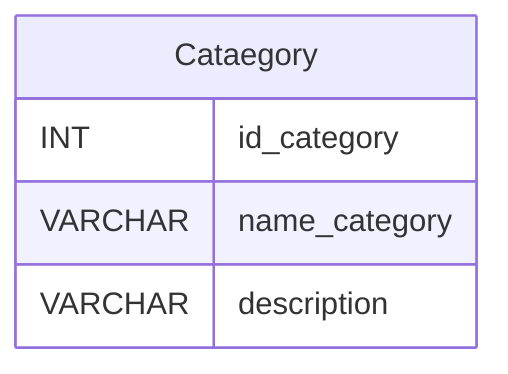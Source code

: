 erDiagram
    Cataegory {
    INT id_category
    VARCHAR name_category
    VARCHAR description
    }